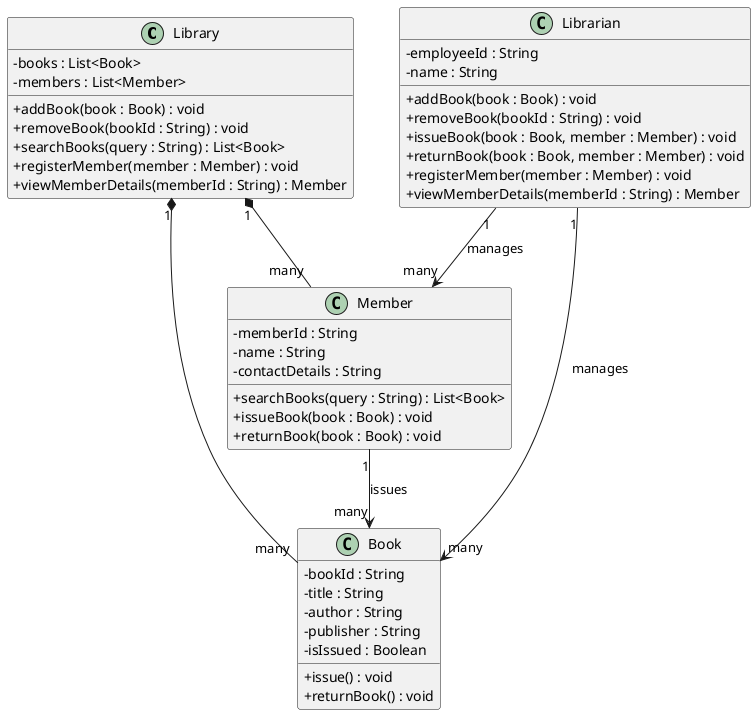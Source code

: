 @startuml LibraryManagementSystemClassDiagram
skinparam classAttributeIconSize 0

class Library {
    - books : List<Book>
    - members : List<Member>
    + addBook(book : Book) : void
    + removeBook(bookId : String) : void
    + searchBooks(query : String) : List<Book>
    + registerMember(member : Member) : void
    + viewMemberDetails(memberId : String) : Member
}

class Book {
    - bookId : String
    - title : String
    - author : String
    - publisher : String
    - isIssued : Boolean
    + issue() : void
    + returnBook() : void
}

class Member {
    - memberId : String
    - name : String
    - contactDetails : String
    + searchBooks(query : String) : List<Book>
    + issueBook(book : Book) : void
    + returnBook(book : Book) : void
}

class Librarian {
    - employeeId : String
    - name : String
    + addBook(book : Book) : void
    + removeBook(bookId : String) : void
    + issueBook(book : Book, member : Member) : void
    + returnBook(book : Book, member : Member) : void
    + registerMember(member : Member) : void
    + viewMemberDetails(memberId : String) : Member
}

Library "1" *-- "many" Book
Library "1" *-- "many" Member
Member "1" --> "many" Book : issues
Librarian "1" --> "many" Book : manages
Librarian "1" --> "many" Member : manages

@enduml